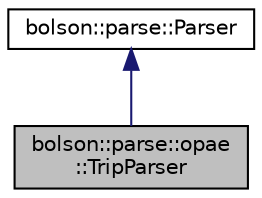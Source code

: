digraph "bolson::parse::opae::TripParser"
{
 // LATEX_PDF_SIZE
  edge [fontname="Helvetica",fontsize="10",labelfontname="Helvetica",labelfontsize="10"];
  node [fontname="Helvetica",fontsize="10",shape=record];
  Node1 [label="bolson::parse::opae\l::TripParser",height=0.2,width=0.4,color="black", fillcolor="grey75", style="filled", fontcolor="black",tooltip="Host-side representation of the N:1 hardware parsers for trip report."];
  Node2 -> Node1 [dir="back",color="midnightblue",fontsize="10",style="solid",fontname="Helvetica"];
  Node2 [label="bolson::parse::Parser",height=0.2,width=0.4,color="black", fillcolor="white", style="filled",URL="$classbolson_1_1parse_1_1_parser.html",tooltip="Abstract class for implementations of parsing supplied buffers to RecordBatches."];
}
